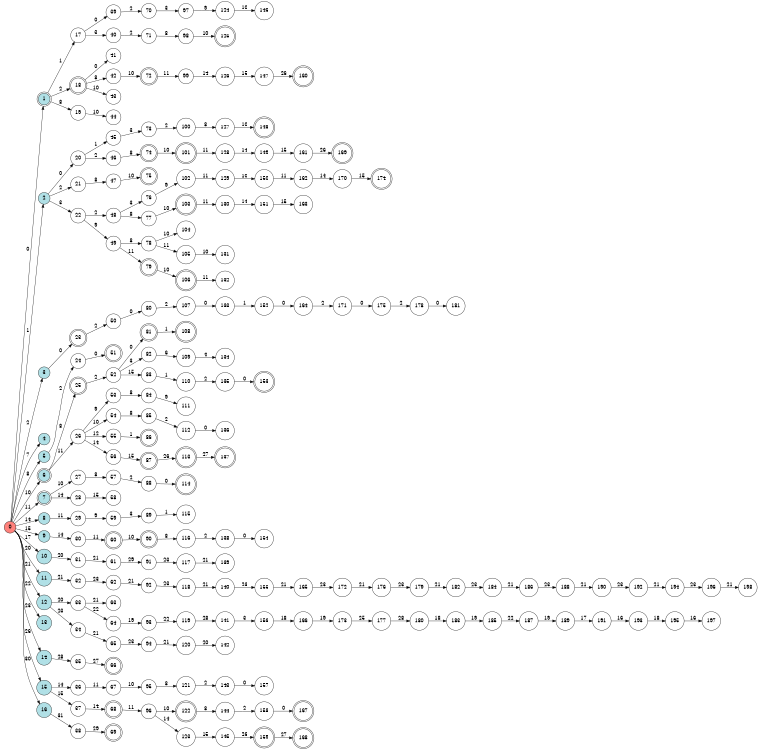 digraph APTA {
__start0 [label="" shape="none"];

rankdir=LR;
size="8,5";

s0 [style="filled", color="black", fillcolor="#ff817b" shape="circle", label="0"];
s1 [style="rounded,filled", color="black", fillcolor="powderblue" shape="doublecircle", label="1"];
s2 [style="filled", color="black", fillcolor="powderblue" shape="circle", label="2"];
s3 [style="filled", color="black", fillcolor="powderblue" shape="circle", label="3"];
s4 [style="filled", color="black", fillcolor="powderblue" shape="circle", label="4"];
s5 [style="filled", color="black", fillcolor="powderblue" shape="circle", label="5"];
s6 [style="rounded,filled", color="black", fillcolor="powderblue" shape="doublecircle", label="6"];
s7 [style="rounded,filled", color="black", fillcolor="powderblue" shape="doublecircle", label="7"];
s8 [style="filled", color="black", fillcolor="powderblue" shape="circle", label="8"];
s9 [style="filled", color="black", fillcolor="powderblue" shape="circle", label="9"];
s10 [style="filled", color="black", fillcolor="powderblue" shape="circle", label="10"];
s11 [style="filled", color="black", fillcolor="powderblue" shape="circle", label="11"];
s12 [style="filled", color="black", fillcolor="powderblue" shape="circle", label="12"];
s13 [style="filled", color="black", fillcolor="powderblue" shape="circle", label="13"];
s14 [style="filled", color="black", fillcolor="powderblue" shape="circle", label="14"];
s15 [style="filled", color="black", fillcolor="powderblue" shape="circle", label="15"];
s16 [style="filled", color="black", fillcolor="powderblue" shape="circle", label="16"];
s17 [style="filled", color="black", fillcolor="white" shape="circle", label="17"];
s18 [style="rounded,filled", color="black", fillcolor="white" shape="doublecircle", label="18"];
s19 [style="filled", color="black", fillcolor="white" shape="circle", label="19"];
s20 [style="filled", color="black", fillcolor="white" shape="circle", label="20"];
s21 [style="filled", color="black", fillcolor="white" shape="circle", label="21"];
s22 [style="filled", color="black", fillcolor="white" shape="circle", label="22"];
s23 [style="rounded,filled", color="black", fillcolor="white" shape="doublecircle", label="23"];
s24 [style="filled", color="black", fillcolor="white" shape="circle", label="24"];
s25 [style="rounded,filled", color="black", fillcolor="white" shape="doublecircle", label="25"];
s26 [style="filled", color="black", fillcolor="white" shape="circle", label="26"];
s27 [style="filled", color="black", fillcolor="white" shape="circle", label="27"];
s28 [style="filled", color="black", fillcolor="white" shape="circle", label="28"];
s29 [style="filled", color="black", fillcolor="white" shape="circle", label="29"];
s30 [style="filled", color="black", fillcolor="white" shape="circle", label="30"];
s31 [style="filled", color="black", fillcolor="white" shape="circle", label="31"];
s32 [style="filled", color="black", fillcolor="white" shape="circle", label="32"];
s33 [style="filled", color="black", fillcolor="white" shape="circle", label="33"];
s34 [style="filled", color="black", fillcolor="white" shape="circle", label="34"];
s35 [style="filled", color="black", fillcolor="white" shape="circle", label="35"];
s36 [style="filled", color="black", fillcolor="white" shape="circle", label="36"];
s37 [style="filled", color="black", fillcolor="white" shape="circle", label="37"];
s38 [style="filled", color="black", fillcolor="white" shape="circle", label="38"];
s39 [style="filled", color="black", fillcolor="white" shape="circle", label="39"];
s40 [style="filled", color="black", fillcolor="white" shape="circle", label="40"];
s41 [style="filled", color="black", fillcolor="white" shape="circle", label="41"];
s42 [style="filled", color="black", fillcolor="white" shape="circle", label="42"];
s43 [style="filled", color="black", fillcolor="white" shape="circle", label="43"];
s44 [style="filled", color="black", fillcolor="white" shape="circle", label="44"];
s45 [style="filled", color="black", fillcolor="white" shape="circle", label="45"];
s46 [style="filled", color="black", fillcolor="white" shape="circle", label="46"];
s47 [style="filled", color="black", fillcolor="white" shape="circle", label="47"];
s48 [style="filled", color="black", fillcolor="white" shape="circle", label="48"];
s49 [style="filled", color="black", fillcolor="white" shape="circle", label="49"];
s50 [style="filled", color="black", fillcolor="white" shape="circle", label="50"];
s51 [style="rounded,filled", color="black", fillcolor="white" shape="doublecircle", label="51"];
s52 [style="filled", color="black", fillcolor="white" shape="circle", label="52"];
s53 [style="filled", color="black", fillcolor="white" shape="circle", label="53"];
s54 [style="filled", color="black", fillcolor="white" shape="circle", label="54"];
s55 [style="filled", color="black", fillcolor="white" shape="circle", label="55"];
s56 [style="filled", color="black", fillcolor="white" shape="circle", label="56"];
s57 [style="filled", color="black", fillcolor="white" shape="circle", label="57"];
s58 [style="filled", color="black", fillcolor="white" shape="circle", label="58"];
s59 [style="filled", color="black", fillcolor="white" shape="circle", label="59"];
s60 [style="rounded,filled", color="black", fillcolor="white" shape="doublecircle", label="60"];
s61 [style="filled", color="black", fillcolor="white" shape="circle", label="61"];
s62 [style="filled", color="black", fillcolor="white" shape="circle", label="62"];
s63 [style="filled", color="black", fillcolor="white" shape="circle", label="63"];
s64 [style="filled", color="black", fillcolor="white" shape="circle", label="64"];
s65 [style="filled", color="black", fillcolor="white" shape="circle", label="65"];
s66 [style="rounded,filled", color="black", fillcolor="white" shape="doublecircle", label="66"];
s67 [style="filled", color="black", fillcolor="white" shape="circle", label="67"];
s68 [style="rounded,filled", color="black", fillcolor="white" shape="doublecircle", label="68"];
s69 [style="rounded,filled", color="black", fillcolor="white" shape="doublecircle", label="69"];
s70 [style="filled", color="black", fillcolor="white" shape="circle", label="70"];
s71 [style="filled", color="black", fillcolor="white" shape="circle", label="71"];
s72 [style="rounded,filled", color="black", fillcolor="white" shape="doublecircle", label="72"];
s73 [style="filled", color="black", fillcolor="white" shape="circle", label="73"];
s74 [style="rounded,filled", color="black", fillcolor="white" shape="doublecircle", label="74"];
s75 [style="rounded,filled", color="black", fillcolor="white" shape="doublecircle", label="75"];
s76 [style="filled", color="black", fillcolor="white" shape="circle", label="76"];
s77 [style="filled", color="black", fillcolor="white" shape="circle", label="77"];
s78 [style="filled", color="black", fillcolor="white" shape="circle", label="78"];
s79 [style="rounded,filled", color="black", fillcolor="white" shape="doublecircle", label="79"];
s80 [style="filled", color="black", fillcolor="white" shape="circle", label="80"];
s81 [style="rounded,filled", color="black", fillcolor="white" shape="doublecircle", label="81"];
s82 [style="filled", color="black", fillcolor="white" shape="circle", label="82"];
s83 [style="filled", color="black", fillcolor="white" shape="circle", label="83"];
s84 [style="filled", color="black", fillcolor="white" shape="circle", label="84"];
s85 [style="filled", color="black", fillcolor="white" shape="circle", label="85"];
s86 [style="rounded,filled", color="black", fillcolor="white" shape="doublecircle", label="86"];
s87 [style="rounded,filled", color="black", fillcolor="white" shape="doublecircle", label="87"];
s88 [style="filled", color="black", fillcolor="white" shape="circle", label="88"];
s89 [style="filled", color="black", fillcolor="white" shape="circle", label="89"];
s90 [style="rounded,filled", color="black", fillcolor="white" shape="doublecircle", label="90"];
s91 [style="filled", color="black", fillcolor="white" shape="circle", label="91"];
s92 [style="filled", color="black", fillcolor="white" shape="circle", label="92"];
s93 [style="filled", color="black", fillcolor="white" shape="circle", label="93"];
s94 [style="filled", color="black", fillcolor="white" shape="circle", label="94"];
s95 [style="filled", color="black", fillcolor="white" shape="circle", label="95"];
s96 [style="filled", color="black", fillcolor="white" shape="circle", label="96"];
s97 [style="filled", color="black", fillcolor="white" shape="circle", label="97"];
s98 [style="filled", color="black", fillcolor="white" shape="circle", label="98"];
s99 [style="filled", color="black", fillcolor="white" shape="circle", label="99"];
s100 [style="filled", color="black", fillcolor="white" shape="circle", label="100"];
s101 [style="rounded,filled", color="black", fillcolor="white" shape="doublecircle", label="101"];
s102 [style="filled", color="black", fillcolor="white" shape="circle", label="102"];
s103 [style="rounded,filled", color="black", fillcolor="white" shape="doublecircle", label="103"];
s104 [style="filled", color="black", fillcolor="white" shape="circle", label="104"];
s105 [style="filled", color="black", fillcolor="white" shape="circle", label="105"];
s106 [style="rounded,filled", color="black", fillcolor="white" shape="doublecircle", label="106"];
s107 [style="filled", color="black", fillcolor="white" shape="circle", label="107"];
s108 [style="rounded,filled", color="black", fillcolor="white" shape="doublecircle", label="108"];
s109 [style="filled", color="black", fillcolor="white" shape="circle", label="109"];
s110 [style="filled", color="black", fillcolor="white" shape="circle", label="110"];
s111 [style="filled", color="black", fillcolor="white" shape="circle", label="111"];
s112 [style="filled", color="black", fillcolor="white" shape="circle", label="112"];
s113 [style="rounded,filled", color="black", fillcolor="white" shape="doublecircle", label="113"];
s114 [style="rounded,filled", color="black", fillcolor="white" shape="doublecircle", label="114"];
s115 [style="filled", color="black", fillcolor="white" shape="circle", label="115"];
s116 [style="filled", color="black", fillcolor="white" shape="circle", label="116"];
s117 [style="filled", color="black", fillcolor="white" shape="circle", label="117"];
s118 [style="filled", color="black", fillcolor="white" shape="circle", label="118"];
s119 [style="filled", color="black", fillcolor="white" shape="circle", label="119"];
s120 [style="filled", color="black", fillcolor="white" shape="circle", label="120"];
s121 [style="filled", color="black", fillcolor="white" shape="circle", label="121"];
s122 [style="rounded,filled", color="black", fillcolor="white" shape="doublecircle", label="122"];
s123 [style="filled", color="black", fillcolor="white" shape="circle", label="123"];
s124 [style="filled", color="black", fillcolor="white" shape="circle", label="124"];
s125 [style="rounded,filled", color="black", fillcolor="white" shape="doublecircle", label="125"];
s126 [style="filled", color="black", fillcolor="white" shape="circle", label="126"];
s127 [style="filled", color="black", fillcolor="white" shape="circle", label="127"];
s128 [style="filled", color="black", fillcolor="white" shape="circle", label="128"];
s129 [style="filled", color="black", fillcolor="white" shape="circle", label="129"];
s130 [style="filled", color="black", fillcolor="white" shape="circle", label="130"];
s131 [style="filled", color="black", fillcolor="white" shape="circle", label="131"];
s132 [style="filled", color="black", fillcolor="white" shape="circle", label="132"];
s133 [style="filled", color="black", fillcolor="white" shape="circle", label="133"];
s134 [style="filled", color="black", fillcolor="white" shape="circle", label="134"];
s135 [style="filled", color="black", fillcolor="white" shape="circle", label="135"];
s136 [style="filled", color="black", fillcolor="white" shape="circle", label="136"];
s137 [style="rounded,filled", color="black", fillcolor="white" shape="doublecircle", label="137"];
s138 [style="filled", color="black", fillcolor="white" shape="circle", label="138"];
s139 [style="filled", color="black", fillcolor="white" shape="circle", label="139"];
s140 [style="filled", color="black", fillcolor="white" shape="circle", label="140"];
s141 [style="filled", color="black", fillcolor="white" shape="circle", label="141"];
s142 [style="filled", color="black", fillcolor="white" shape="circle", label="142"];
s143 [style="filled", color="black", fillcolor="white" shape="circle", label="143"];
s144 [style="filled", color="black", fillcolor="white" shape="circle", label="144"];
s145 [style="filled", color="black", fillcolor="white" shape="circle", label="145"];
s146 [style="filled", color="black", fillcolor="white" shape="circle", label="146"];
s147 [style="filled", color="black", fillcolor="white" shape="circle", label="147"];
s148 [style="rounded,filled", color="black", fillcolor="white" shape="doublecircle", label="148"];
s149 [style="filled", color="black", fillcolor="white" shape="circle", label="149"];
s150 [style="filled", color="black", fillcolor="white" shape="circle", label="150"];
s151 [style="filled", color="black", fillcolor="white" shape="circle", label="151"];
s152 [style="filled", color="black", fillcolor="white" shape="circle", label="152"];
s153 [style="rounded,filled", color="black", fillcolor="white" shape="doublecircle", label="153"];
s154 [style="filled", color="black", fillcolor="white" shape="circle", label="154"];
s155 [style="filled", color="black", fillcolor="white" shape="circle", label="155"];
s156 [style="filled", color="black", fillcolor="white" shape="circle", label="156"];
s157 [style="filled", color="black", fillcolor="white" shape="circle", label="157"];
s158 [style="filled", color="black", fillcolor="white" shape="circle", label="158"];
s159 [style="rounded,filled", color="black", fillcolor="white" shape="doublecircle", label="159"];
s160 [style="rounded,filled", color="black", fillcolor="white" shape="doublecircle", label="160"];
s161 [style="filled", color="black", fillcolor="white" shape="circle", label="161"];
s162 [style="filled", color="black", fillcolor="white" shape="circle", label="162"];
s163 [style="filled", color="black", fillcolor="white" shape="circle", label="163"];
s164 [style="filled", color="black", fillcolor="white" shape="circle", label="164"];
s165 [style="filled", color="black", fillcolor="white" shape="circle", label="165"];
s166 [style="filled", color="black", fillcolor="white" shape="circle", label="166"];
s167 [style="rounded,filled", color="black", fillcolor="white" shape="doublecircle", label="167"];
s168 [style="rounded,filled", color="black", fillcolor="white" shape="doublecircle", label="168"];
s169 [style="rounded,filled", color="black", fillcolor="white" shape="doublecircle", label="169"];
s170 [style="filled", color="black", fillcolor="white" shape="circle", label="170"];
s171 [style="filled", color="black", fillcolor="white" shape="circle", label="171"];
s172 [style="filled", color="black", fillcolor="white" shape="circle", label="172"];
s173 [style="filled", color="black", fillcolor="white" shape="circle", label="173"];
s174 [style="rounded,filled", color="black", fillcolor="white" shape="doublecircle", label="174"];
s175 [style="filled", color="black", fillcolor="white" shape="circle", label="175"];
s176 [style="filled", color="black", fillcolor="white" shape="circle", label="176"];
s177 [style="filled", color="black", fillcolor="white" shape="circle", label="177"];
s178 [style="filled", color="black", fillcolor="white" shape="circle", label="178"];
s179 [style="filled", color="black", fillcolor="white" shape="circle", label="179"];
s180 [style="filled", color="black", fillcolor="white" shape="circle", label="180"];
s181 [style="filled", color="black", fillcolor="white" shape="circle", label="181"];
s182 [style="filled", color="black", fillcolor="white" shape="circle", label="182"];
s183 [style="filled", color="black", fillcolor="white" shape="circle", label="183"];
s184 [style="filled", color="black", fillcolor="white" shape="circle", label="184"];
s185 [style="filled", color="black", fillcolor="white" shape="circle", label="185"];
s186 [style="filled", color="black", fillcolor="white" shape="circle", label="186"];
s187 [style="filled", color="black", fillcolor="white" shape="circle", label="187"];
s188 [style="filled", color="black", fillcolor="white" shape="circle", label="188"];
s189 [style="filled", color="black", fillcolor="white" shape="circle", label="189"];
s190 [style="filled", color="black", fillcolor="white" shape="circle", label="190"];
s191 [style="filled", color="black", fillcolor="white" shape="circle", label="191"];
s192 [style="filled", color="black", fillcolor="white" shape="circle", label="192"];
s193 [style="filled", color="black", fillcolor="white" shape="circle", label="193"];
s194 [style="filled", color="black", fillcolor="white" shape="circle", label="194"];
s195 [style="filled", color="black", fillcolor="white" shape="circle", label="195"];
s196 [style="filled", color="black", fillcolor="white" shape="circle", label="196"];
s197 [style="filled", color="black", fillcolor="white" shape="circle", label="197"];
s198 [style="filled", color="black", fillcolor="white" shape="circle", label="198"];
s0 -> s1 [label="0"];
s0 -> s2 [label="1"];
s0 -> s3 [label="2"];
s0 -> s4 [label="7"];
s0 -> s5 [label="8"];
s0 -> s6 [label="10"];
s0 -> s7 [label="11"];
s0 -> s8 [label="14"];
s0 -> s9 [label="15"];
s0 -> s10 [label="17"];
s0 -> s11 [label="20"];
s0 -> s12 [label="21"];
s0 -> s13 [label="22"];
s0 -> s14 [label="23"];
s0 -> s15 [label="26"];
s0 -> s16 [label="30"];
s1 -> s17 [label="1"];
s1 -> s18 [label="2"];
s1 -> s19 [label="8"];
s2 -> s20 [label="0"];
s2 -> s21 [label="2"];
s2 -> s22 [label="3"];
s3 -> s23 [label="0"];
s5 -> s24 [label="2"];
s6 -> s25 [label="8"];
s6 -> s26 [label="11"];
s7 -> s27 [label="10"];
s7 -> s28 [label="14"];
s8 -> s29 [label="11"];
s9 -> s30 [label="14"];
s10 -> s31 [label="20"];
s11 -> s32 [label="21"];
s12 -> s33 [label="20"];
s12 -> s34 [label="23"];
s14 -> s35 [label="28"];
s15 -> s36 [label="14"];
s15 -> s37 [label="15"];
s16 -> s38 [label="31"];
s17 -> s39 [label="0"];
s17 -> s40 [label="3"];
s18 -> s41 [label="0"];
s18 -> s42 [label="8"];
s18 -> s43 [label="10"];
s19 -> s44 [label="10"];
s20 -> s45 [label="1"];
s20 -> s46 [label="2"];
s21 -> s47 [label="8"];
s22 -> s48 [label="2"];
s22 -> s49 [label="9"];
s23 -> s50 [label="2"];
s24 -> s51 [label="0"];
s25 -> s52 [label="2"];
s26 -> s53 [label="9"];
s26 -> s54 [label="10"];
s26 -> s55 [label="12"];
s26 -> s56 [label="14"];
s27 -> s57 [label="8"];
s28 -> s58 [label="15"];
s29 -> s59 [label="9"];
s30 -> s60 [label="11"];
s31 -> s61 [label="21"];
s32 -> s62 [label="23"];
s33 -> s63 [label="21"];
s33 -> s64 [label="22"];
s34 -> s65 [label="21"];
s35 -> s66 [label="27"];
s36 -> s67 [label="11"];
s37 -> s68 [label="14"];
s38 -> s69 [label="29"];
s39 -> s70 [label="2"];
s40 -> s71 [label="2"];
s42 -> s72 [label="10"];
s45 -> s73 [label="3"];
s46 -> s74 [label="8"];
s47 -> s75 [label="10"];
s48 -> s76 [label="3"];
s48 -> s77 [label="8"];
s49 -> s78 [label="8"];
s49 -> s79 [label="11"];
s50 -> s80 [label="0"];
s52 -> s81 [label="0"];
s52 -> s82 [label="3"];
s52 -> s83 [label="15"];
s53 -> s84 [label="8"];
s54 -> s85 [label="8"];
s55 -> s86 [label="1"];
s56 -> s87 [label="15"];
s57 -> s88 [label="2"];
s59 -> s89 [label="3"];
s60 -> s90 [label="10"];
s61 -> s91 [label="29"];
s62 -> s92 [label="21"];
s64 -> s93 [label="19"];
s65 -> s94 [label="23"];
s67 -> s95 [label="10"];
s68 -> s96 [label="11"];
s70 -> s97 [label="3"];
s71 -> s98 [label="8"];
s72 -> s99 [label="11"];
s73 -> s100 [label="2"];
s74 -> s101 [label="10"];
s76 -> s102 [label="9"];
s77 -> s103 [label="10"];
s78 -> s104 [label="10"];
s78 -> s105 [label="11"];
s79 -> s106 [label="10"];
s80 -> s107 [label="2"];
s81 -> s108 [label="1"];
s82 -> s109 [label="6"];
s83 -> s110 [label="1"];
s84 -> s111 [label="9"];
s85 -> s112 [label="2"];
s87 -> s113 [label="26"];
s88 -> s114 [label="0"];
s89 -> s115 [label="1"];
s90 -> s116 [label="8"];
s91 -> s117 [label="23"];
s92 -> s118 [label="23"];
s93 -> s119 [label="22"];
s94 -> s120 [label="21"];
s95 -> s121 [label="8"];
s96 -> s122 [label="10"];
s96 -> s123 [label="14"];
s97 -> s124 [label="9"];
s98 -> s125 [label="10"];
s99 -> s126 [label="14"];
s100 -> s127 [label="8"];
s101 -> s128 [label="11"];
s102 -> s129 [label="11"];
s103 -> s130 [label="11"];
s105 -> s131 [label="10"];
s106 -> s132 [label="11"];
s107 -> s133 [label="0"];
s109 -> s134 [label="4"];
s110 -> s135 [label="2"];
s112 -> s136 [label="0"];
s113 -> s137 [label="27"];
s116 -> s138 [label="2"];
s117 -> s139 [label="21"];
s118 -> s140 [label="21"];
s119 -> s141 [label="28"];
s120 -> s142 [label="20"];
s121 -> s143 [label="2"];
s122 -> s144 [label="8"];
s123 -> s145 [label="15"];
s124 -> s146 [label="10"];
s126 -> s147 [label="15"];
s127 -> s148 [label="10"];
s128 -> s149 [label="14"];
s129 -> s150 [label="10"];
s130 -> s151 [label="14"];
s133 -> s152 [label="1"];
s135 -> s153 [label="0"];
s138 -> s154 [label="0"];
s140 -> s155 [label="23"];
s141 -> s156 [label="3"];
s143 -> s157 [label="0"];
s144 -> s158 [label="2"];
s145 -> s159 [label="26"];
s147 -> s160 [label="26"];
s149 -> s161 [label="15"];
s150 -> s162 [label="11"];
s151 -> s163 [label="15"];
s152 -> s164 [label="0"];
s155 -> s165 [label="21"];
s156 -> s166 [label="18"];
s158 -> s167 [label="0"];
s159 -> s168 [label="27"];
s161 -> s169 [label="26"];
s162 -> s170 [label="14"];
s164 -> s171 [label="2"];
s165 -> s172 [label="23"];
s166 -> s173 [label="19"];
s170 -> s174 [label="15"];
s171 -> s175 [label="0"];
s172 -> s176 [label="21"];
s173 -> s177 [label="25"];
s175 -> s178 [label="2"];
s176 -> s179 [label="23"];
s177 -> s180 [label="28"];
s178 -> s181 [label="0"];
s179 -> s182 [label="21"];
s180 -> s183 [label="18"];
s182 -> s184 [label="23"];
s183 -> s185 [label="19"];
s184 -> s186 [label="21"];
s185 -> s187 [label="22"];
s186 -> s188 [label="23"];
s187 -> s189 [label="19"];
s188 -> s190 [label="21"];
s189 -> s191 [label="17"];
s190 -> s192 [label="23"];
s191 -> s193 [label="16"];
s192 -> s194 [label="21"];
s193 -> s195 [label="18"];
s194 -> s196 [label="23"];
s195 -> s197 [label="16"];
s196 -> s198 [label="21"];

}